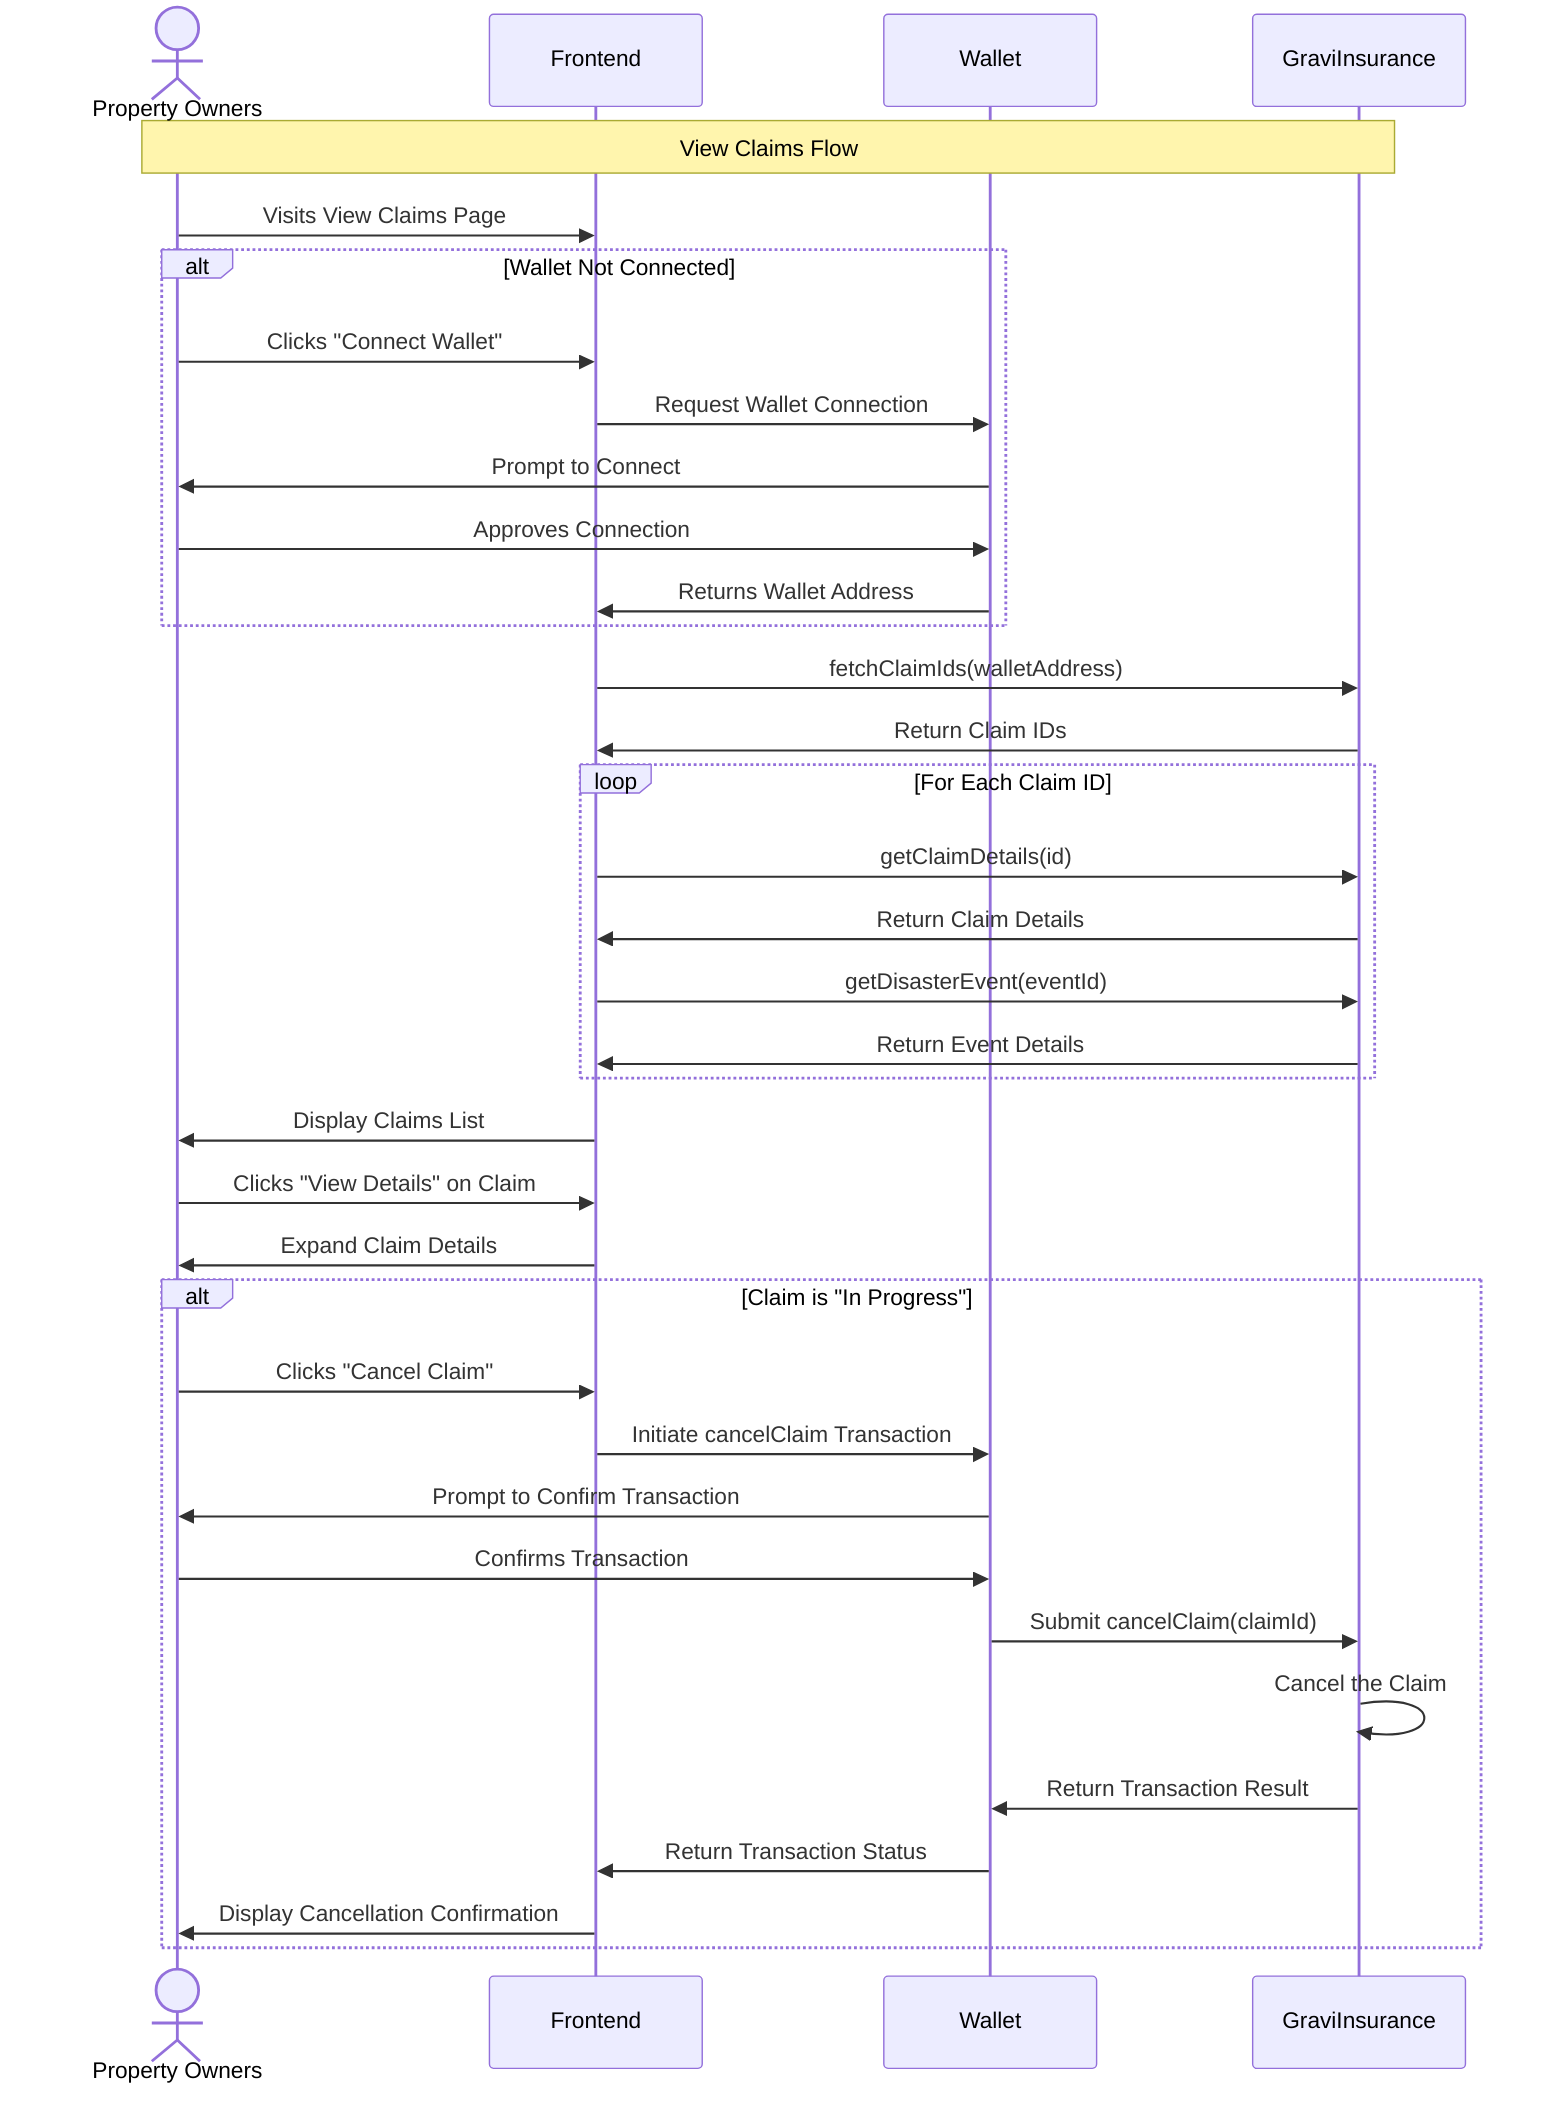 sequenceDiagram
    actor User as Property Owners
    participant Frontend
    participant Wallet
    participant Contract as GraviInsurance

    Note over User, Contract: View Claims Flow
    
    User->>Frontend: Visits View Claims Page
    alt Wallet Not Connected
        User->>Frontend: Clicks "Connect Wallet"
        Frontend->>Wallet: Request Wallet Connection
        Wallet->>User: Prompt to Connect
        User->>Wallet: Approves Connection
        Wallet->>Frontend: Returns Wallet Address
    end
    
    Frontend->>Contract: fetchClaimIds(walletAddress)
    Contract->>Frontend: Return Claim IDs
    
    loop For Each Claim ID
        Frontend->>Contract: getClaimDetails(id)
        Contract->>Frontend: Return Claim Details
        
        Frontend->>Contract: getDisasterEvent(eventId)
        Contract->>Frontend: Return Event Details
    end
    
    Frontend->>User: Display Claims List
    
    User->>Frontend: Clicks "View Details" on Claim
    Frontend->>User: Expand Claim Details
    
    alt Claim is "In Progress"
        User->>Frontend: Clicks "Cancel Claim"
        Frontend->>Wallet: Initiate cancelClaim Transaction
        Wallet->>User: Prompt to Confirm Transaction
        User->>Wallet: Confirms Transaction
        Wallet->>Contract: Submit cancelClaim(claimId)
        Contract->>Contract: Cancel the Claim
        Contract->>Wallet: Return Transaction Result
        Wallet->>Frontend: Return Transaction Status
        Frontend->>User: Display Cancellation Confirmation
    end